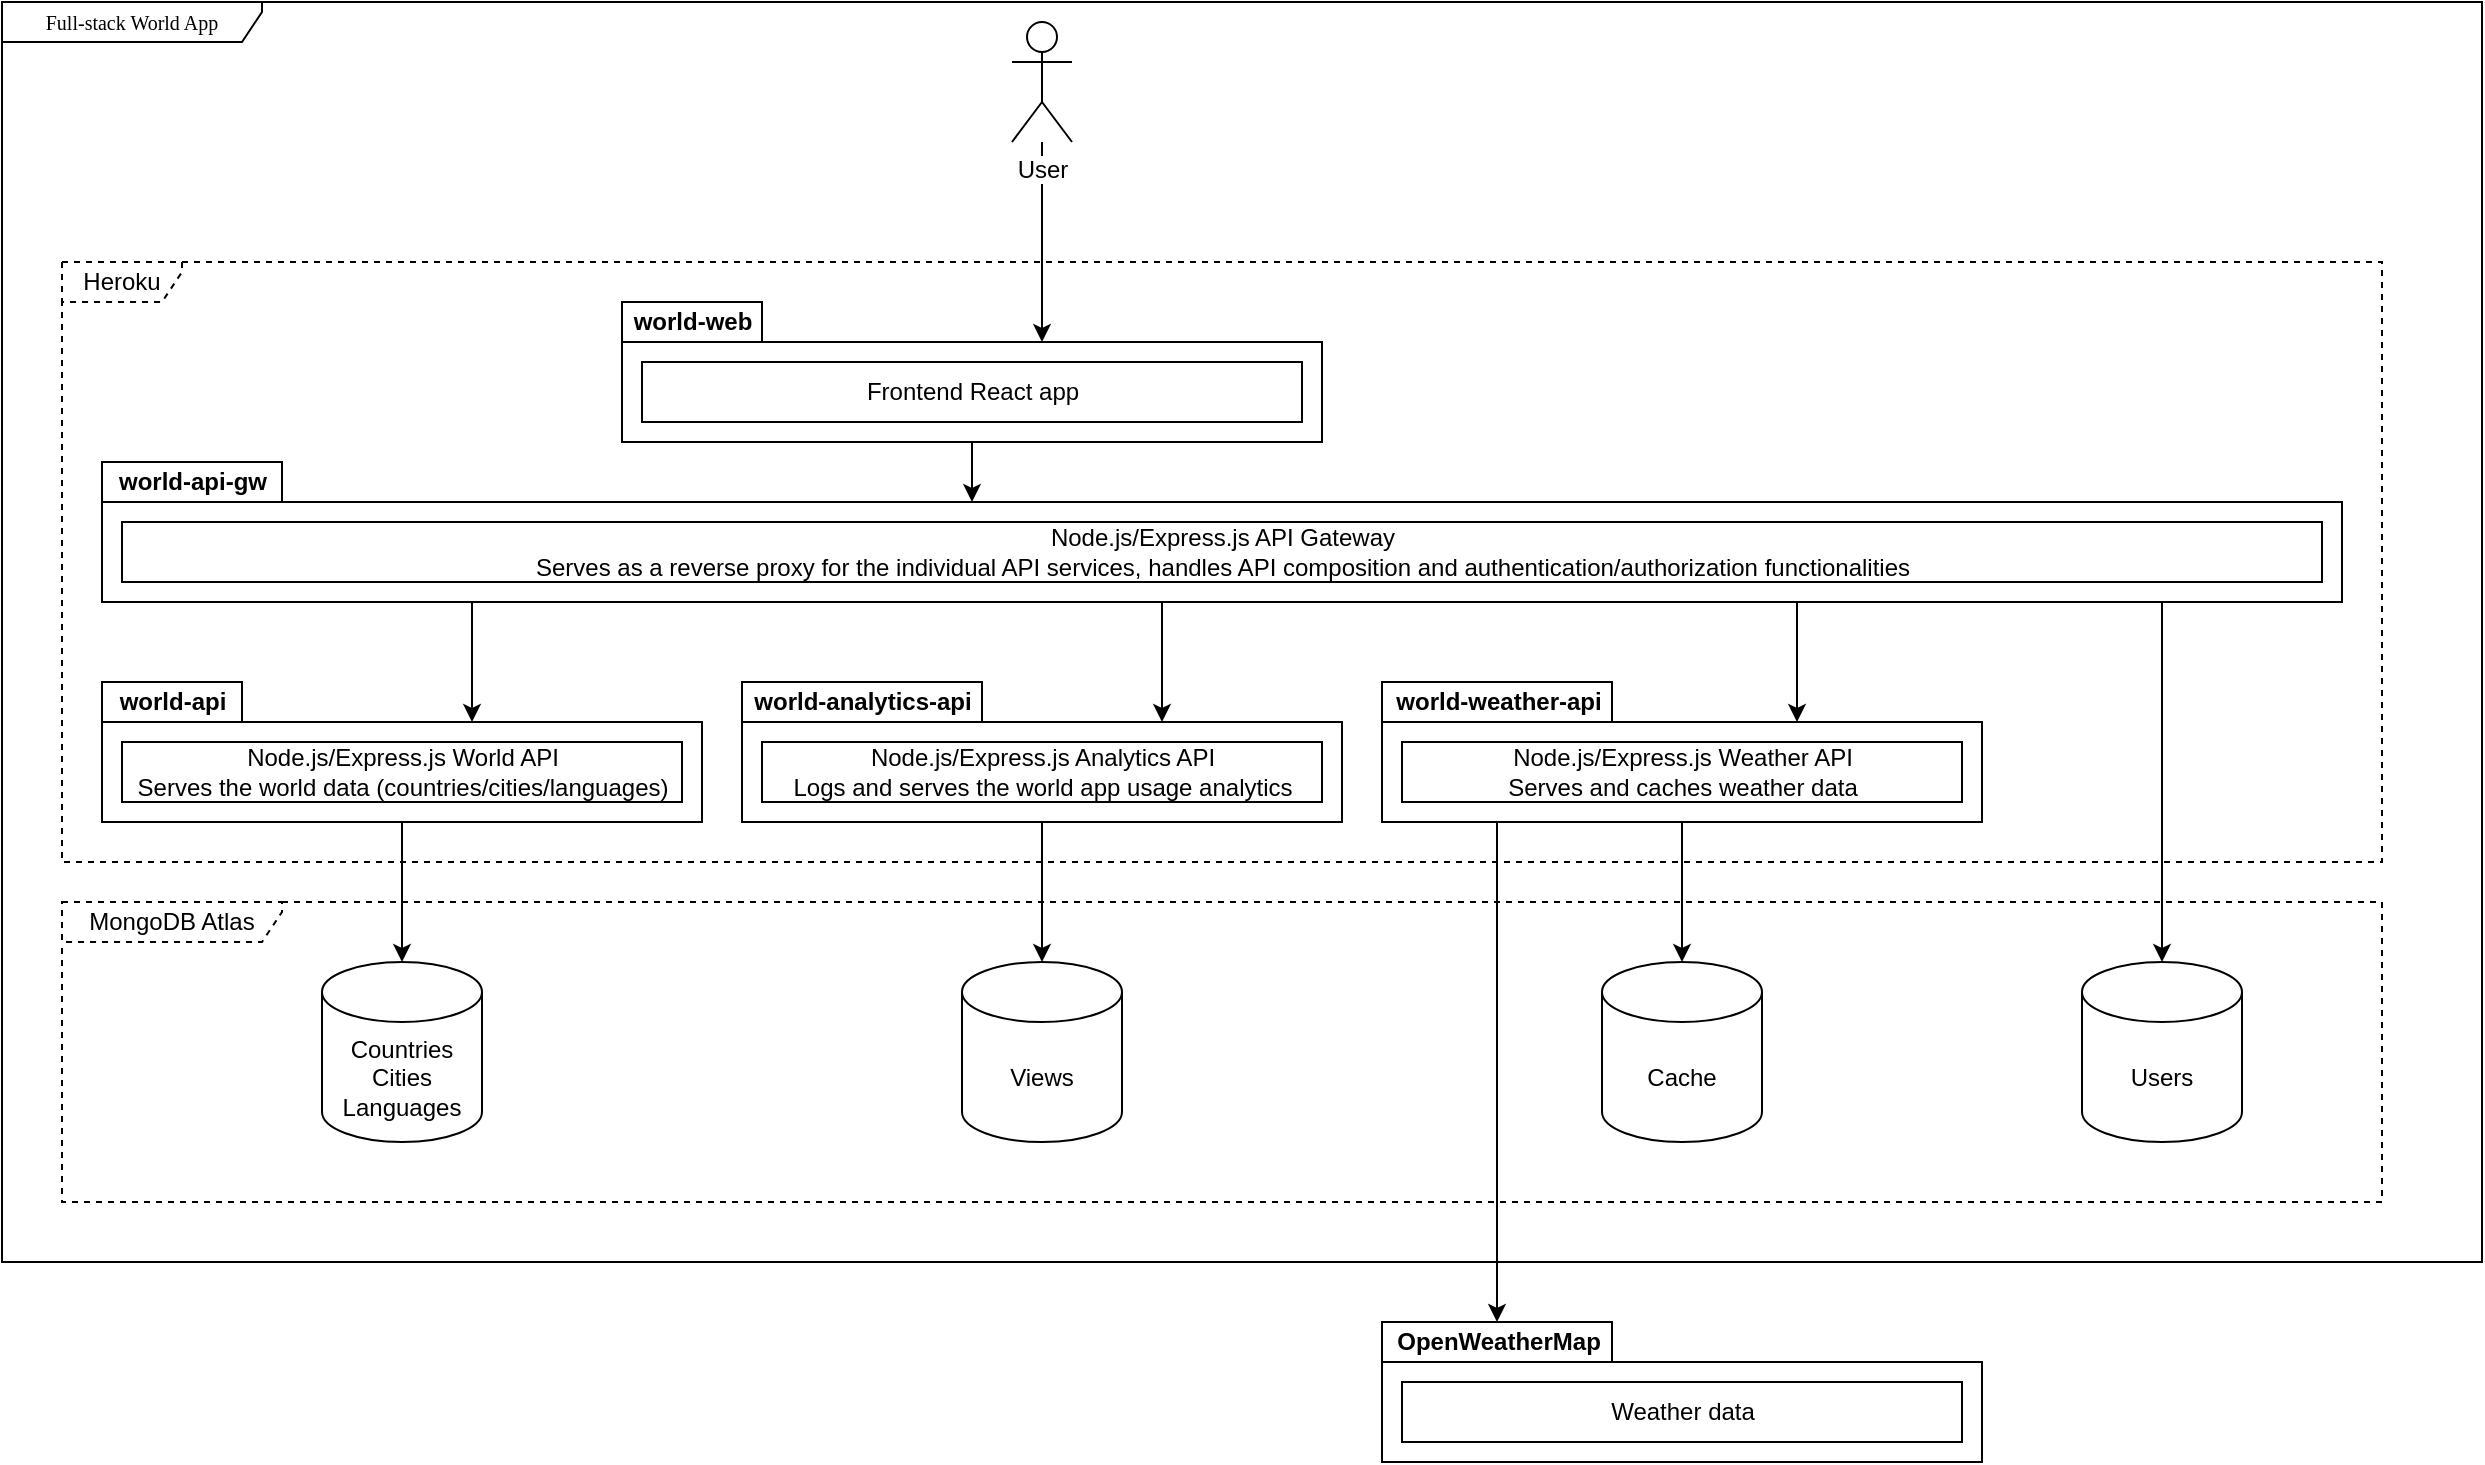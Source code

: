 <mxfile version="13.10.9" type="github">
  <diagram name="Page-1" id="c4acf3e9-155e-7222-9cf6-157b1a14988f">
    <mxGraphModel dx="1567" dy="1082" grid="1" gridSize="10" guides="1" tooltips="1" connect="1" arrows="1" fold="1" page="1" pageScale="1" pageWidth="850" pageHeight="1100" background="#ffffff" math="0" shadow="0">
      <root>
        <mxCell id="0" />
        <mxCell id="1" parent="0" />
        <mxCell id="17acba5748e5396b-1" value="Full-stack World App" style="shape=umlFrame;whiteSpace=wrap;html=1;rounded=0;shadow=0;comic=0;labelBackgroundColor=none;strokeWidth=1;fontFamily=Verdana;fontSize=10;align=center;width=130;height=20;" parent="1" vertex="1">
          <mxGeometry y="20" width="1240" height="630" as="geometry" />
        </mxCell>
        <mxCell id="g_WhYc-PaGwsbGc_RVKx-27" value="MongoDB Atlas" style="shape=umlFrame;whiteSpace=wrap;html=1;labelBackgroundColor=#ffffff;dashed=1;width=110;height=20;" vertex="1" parent="1">
          <mxGeometry x="30" y="470" width="1160" height="150" as="geometry" />
        </mxCell>
        <mxCell id="g_WhYc-PaGwsbGc_RVKx-26" value="Heroku" style="shape=umlFrame;whiteSpace=wrap;html=1;labelBackgroundColor=#ffffff;dashed=1;width=60;height=20;" vertex="1" parent="1">
          <mxGeometry x="30" y="150" width="1160" height="300" as="geometry" />
        </mxCell>
        <mxCell id="g_WhYc-PaGwsbGc_RVKx-3" value="world-web" style="shape=folder;fontStyle=1;tabWidth=70;tabHeight=20;tabPosition=left;html=1;boundedLbl=1;labelInHeader=1;" vertex="1" parent="1">
          <mxGeometry x="310" y="170" width="350" height="70" as="geometry" />
        </mxCell>
        <mxCell id="g_WhYc-PaGwsbGc_RVKx-4" value="Frontend React app" style="html=1;" vertex="1" parent="g_WhYc-PaGwsbGc_RVKx-3">
          <mxGeometry width="330" height="30" relative="1" as="geometry">
            <mxPoint x="10" y="30" as="offset" />
          </mxGeometry>
        </mxCell>
        <mxCell id="g_WhYc-PaGwsbGc_RVKx-12" value="" style="edgeStyle=orthogonalEdgeStyle;rounded=0;orthogonalLoop=1;jettySize=auto;html=1;entryX=0;entryY=0;entryDx=210;entryDy=20;entryPerimeter=0;" edge="1" parent="1" source="g_WhYc-PaGwsbGc_RVKx-8" target="g_WhYc-PaGwsbGc_RVKx-3">
          <mxGeometry relative="1" as="geometry">
            <mxPoint x="185" y="70" as="targetPoint" />
          </mxGeometry>
        </mxCell>
        <mxCell id="g_WhYc-PaGwsbGc_RVKx-8" value="User" style="shape=umlActor;verticalLabelPosition=bottom;verticalAlign=top;html=1;labelBackgroundColor=#ffffff;" vertex="1" parent="1">
          <mxGeometry x="505" y="30" width="30" height="60" as="geometry" />
        </mxCell>
        <mxCell id="g_WhYc-PaGwsbGc_RVKx-35" style="edgeStyle=orthogonalEdgeStyle;rounded=0;orthogonalLoop=1;jettySize=auto;html=1;exitX=0.5;exitY=1;exitDx=0;exitDy=0;exitPerimeter=0;entryX=0.5;entryY=0;entryDx=0;entryDy=0;entryPerimeter=0;" edge="1" parent="1" source="g_WhYc-PaGwsbGc_RVKx-13" target="g_WhYc-PaGwsbGc_RVKx-22">
          <mxGeometry relative="1" as="geometry" />
        </mxCell>
        <mxCell id="g_WhYc-PaGwsbGc_RVKx-13" value="world-api" style="shape=folder;fontStyle=1;tabWidth=70;tabHeight=20;tabPosition=left;html=1;boundedLbl=1;labelInHeader=1;" vertex="1" parent="1">
          <mxGeometry x="50" y="360" width="300" height="70" as="geometry" />
        </mxCell>
        <mxCell id="g_WhYc-PaGwsbGc_RVKx-14" value="Node.js/Express.js World API&lt;br&gt;Serves the world data (countries/cities/languages)" style="html=1;" vertex="1" parent="g_WhYc-PaGwsbGc_RVKx-13">
          <mxGeometry width="280" height="30" relative="1" as="geometry">
            <mxPoint x="10" y="30" as="offset" />
          </mxGeometry>
        </mxCell>
        <mxCell id="g_WhYc-PaGwsbGc_RVKx-16" value="" style="edgeStyle=orthogonalEdgeStyle;rounded=0;orthogonalLoop=1;jettySize=auto;html=1;exitX=0.5;exitY=1;exitDx=0;exitDy=0;exitPerimeter=0;entryX=0;entryY=0;entryDx=435;entryDy=20;entryPerimeter=0;" edge="1" parent="1" source="g_WhYc-PaGwsbGc_RVKx-3" target="g_WhYc-PaGwsbGc_RVKx-5">
          <mxGeometry relative="1" as="geometry">
            <mxPoint x="260" y="100" as="sourcePoint" />
            <mxPoint x="350" y="100" as="targetPoint" />
          </mxGeometry>
        </mxCell>
        <mxCell id="g_WhYc-PaGwsbGc_RVKx-36" style="edgeStyle=orthogonalEdgeStyle;rounded=0;orthogonalLoop=1;jettySize=auto;html=1;exitX=0.5;exitY=1;exitDx=0;exitDy=0;exitPerimeter=0;entryX=0.5;entryY=0;entryDx=0;entryDy=0;entryPerimeter=0;" edge="1" parent="1" source="g_WhYc-PaGwsbGc_RVKx-17" target="g_WhYc-PaGwsbGc_RVKx-32">
          <mxGeometry relative="1" as="geometry" />
        </mxCell>
        <mxCell id="g_WhYc-PaGwsbGc_RVKx-17" value="world-analytics-api" style="shape=folder;fontStyle=1;tabWidth=120;tabHeight=20;tabPosition=left;html=1;boundedLbl=1;labelInHeader=1;" vertex="1" parent="1">
          <mxGeometry x="370" y="360" width="300" height="70" as="geometry" />
        </mxCell>
        <mxCell id="g_WhYc-PaGwsbGc_RVKx-18" value="Node.js/Express.js Analytics API&lt;br&gt;Logs and serves the world app usage analytics" style="html=1;" vertex="1" parent="g_WhYc-PaGwsbGc_RVKx-17">
          <mxGeometry width="280" height="30" relative="1" as="geometry">
            <mxPoint x="10" y="30" as="offset" />
          </mxGeometry>
        </mxCell>
        <mxCell id="g_WhYc-PaGwsbGc_RVKx-37" style="edgeStyle=orthogonalEdgeStyle;rounded=0;orthogonalLoop=1;jettySize=auto;html=1;exitX=0.5;exitY=1;exitDx=0;exitDy=0;exitPerimeter=0;entryX=0.5;entryY=0;entryDx=0;entryDy=0;entryPerimeter=0;" edge="1" parent="1" source="g_WhYc-PaGwsbGc_RVKx-19" target="g_WhYc-PaGwsbGc_RVKx-33">
          <mxGeometry relative="1" as="geometry" />
        </mxCell>
        <mxCell id="g_WhYc-PaGwsbGc_RVKx-43" style="edgeStyle=orthogonalEdgeStyle;rounded=0;orthogonalLoop=1;jettySize=auto;html=1;exitX=0.25;exitY=1;exitDx=0;exitDy=0;exitPerimeter=0;entryX=0;entryY=0;entryDx=57.5;entryDy=0;entryPerimeter=0;" edge="1" parent="1" source="g_WhYc-PaGwsbGc_RVKx-19" target="g_WhYc-PaGwsbGc_RVKx-41">
          <mxGeometry relative="1" as="geometry">
            <Array as="points">
              <mxPoint x="748" y="430" />
            </Array>
          </mxGeometry>
        </mxCell>
        <mxCell id="g_WhYc-PaGwsbGc_RVKx-19" value="world-weather-api" style="shape=folder;fontStyle=1;tabWidth=115;tabHeight=20;tabPosition=left;html=1;boundedLbl=1;labelInHeader=1;" vertex="1" parent="1">
          <mxGeometry x="690" y="360" width="300" height="70" as="geometry" />
        </mxCell>
        <mxCell id="g_WhYc-PaGwsbGc_RVKx-20" value="Node.js/Express.js Weather API&lt;br&gt;Serves and caches weather data" style="html=1;" vertex="1" parent="g_WhYc-PaGwsbGc_RVKx-19">
          <mxGeometry width="280" height="30" relative="1" as="geometry">
            <mxPoint x="10" y="30" as="offset" />
          </mxGeometry>
        </mxCell>
        <mxCell id="g_WhYc-PaGwsbGc_RVKx-22" value="Countries&lt;br&gt;Cities&lt;br&gt;Languages" style="shape=cylinder3;whiteSpace=wrap;html=1;boundedLbl=1;backgroundOutline=1;size=15;" vertex="1" parent="1">
          <mxGeometry x="160" y="500" width="80" height="90" as="geometry" />
        </mxCell>
        <mxCell id="g_WhYc-PaGwsbGc_RVKx-31" style="edgeStyle=orthogonalEdgeStyle;rounded=0;orthogonalLoop=1;jettySize=auto;html=1;exitX=0.75;exitY=1;exitDx=0;exitDy=0;exitPerimeter=0;" edge="1" parent="1" source="g_WhYc-PaGwsbGc_RVKx-5" target="g_WhYc-PaGwsbGc_RVKx-34">
          <mxGeometry relative="1" as="geometry">
            <mxPoint x="1080" y="500" as="targetPoint" />
            <Array as="points">
              <mxPoint x="1080" y="320" />
            </Array>
          </mxGeometry>
        </mxCell>
        <mxCell id="g_WhYc-PaGwsbGc_RVKx-38" style="edgeStyle=orthogonalEdgeStyle;rounded=0;orthogonalLoop=1;jettySize=auto;html=1;exitX=0.25;exitY=1;exitDx=0;exitDy=0;exitPerimeter=0;entryX=0;entryY=0;entryDx=185;entryDy=20;entryPerimeter=0;" edge="1" parent="1" source="g_WhYc-PaGwsbGc_RVKx-5" target="g_WhYc-PaGwsbGc_RVKx-13">
          <mxGeometry relative="1" as="geometry">
            <Array as="points">
              <mxPoint x="235" y="320" />
            </Array>
          </mxGeometry>
        </mxCell>
        <mxCell id="g_WhYc-PaGwsbGc_RVKx-39" style="edgeStyle=orthogonalEdgeStyle;rounded=0;orthogonalLoop=1;jettySize=auto;html=1;exitX=0.5;exitY=1;exitDx=0;exitDy=0;exitPerimeter=0;entryX=0;entryY=0;entryDx=210;entryDy=20;entryPerimeter=0;" edge="1" parent="1" source="g_WhYc-PaGwsbGc_RVKx-5" target="g_WhYc-PaGwsbGc_RVKx-17">
          <mxGeometry relative="1" as="geometry">
            <Array as="points">
              <mxPoint x="580" y="320" />
            </Array>
          </mxGeometry>
        </mxCell>
        <mxCell id="g_WhYc-PaGwsbGc_RVKx-40" style="edgeStyle=orthogonalEdgeStyle;rounded=0;orthogonalLoop=1;jettySize=auto;html=1;exitX=0.75;exitY=1;exitDx=0;exitDy=0;exitPerimeter=0;entryX=0;entryY=0;entryDx=207.5;entryDy=20;entryPerimeter=0;" edge="1" parent="1" source="g_WhYc-PaGwsbGc_RVKx-5" target="g_WhYc-PaGwsbGc_RVKx-19">
          <mxGeometry relative="1" as="geometry">
            <Array as="points">
              <mxPoint x="898" y="320" />
            </Array>
          </mxGeometry>
        </mxCell>
        <mxCell id="g_WhYc-PaGwsbGc_RVKx-5" value="world-api-gw" style="shape=folder;fontStyle=1;tabWidth=90;tabHeight=20;tabPosition=left;html=1;boundedLbl=1;labelInHeader=1;" vertex="1" parent="1">
          <mxGeometry x="50" y="250" width="1120" height="70" as="geometry" />
        </mxCell>
        <mxCell id="g_WhYc-PaGwsbGc_RVKx-6" value="Node.js/Express.js API Gateway&lt;br&gt;Serves as a reverse proxy for the individual API services, handles API composition and authentication/authorization functionalities" style="html=1;" vertex="1" parent="g_WhYc-PaGwsbGc_RVKx-5">
          <mxGeometry width="1100" height="30" relative="1" as="geometry">
            <mxPoint x="10" y="30" as="offset" />
          </mxGeometry>
        </mxCell>
        <mxCell id="g_WhYc-PaGwsbGc_RVKx-32" value="Views" style="shape=cylinder3;whiteSpace=wrap;html=1;boundedLbl=1;backgroundOutline=1;size=15;" vertex="1" parent="1">
          <mxGeometry x="480" y="500" width="80" height="90" as="geometry" />
        </mxCell>
        <mxCell id="g_WhYc-PaGwsbGc_RVKx-33" value="Cache" style="shape=cylinder3;whiteSpace=wrap;html=1;boundedLbl=1;backgroundOutline=1;size=15;" vertex="1" parent="1">
          <mxGeometry x="800" y="500" width="80" height="90" as="geometry" />
        </mxCell>
        <mxCell id="g_WhYc-PaGwsbGc_RVKx-34" value="Users" style="shape=cylinder3;whiteSpace=wrap;html=1;boundedLbl=1;backgroundOutline=1;size=15;" vertex="1" parent="1">
          <mxGeometry x="1040" y="500" width="80" height="90" as="geometry" />
        </mxCell>
        <mxCell id="g_WhYc-PaGwsbGc_RVKx-41" value="OpenWeatherMap" style="shape=folder;fontStyle=1;tabWidth=115;tabHeight=20;tabPosition=left;html=1;boundedLbl=1;labelInHeader=1;" vertex="1" parent="1">
          <mxGeometry x="690" y="680" width="300" height="70" as="geometry" />
        </mxCell>
        <mxCell id="g_WhYc-PaGwsbGc_RVKx-42" value="Weather data" style="html=1;" vertex="1" parent="g_WhYc-PaGwsbGc_RVKx-41">
          <mxGeometry width="280" height="30" relative="1" as="geometry">
            <mxPoint x="10" y="30" as="offset" />
          </mxGeometry>
        </mxCell>
      </root>
    </mxGraphModel>
  </diagram>
</mxfile>
